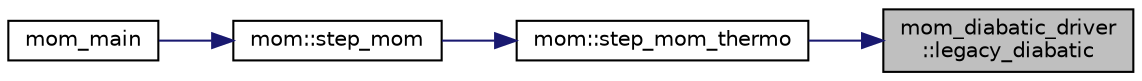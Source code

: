 digraph "mom_diabatic_driver::legacy_diabatic"
{
 // INTERACTIVE_SVG=YES
 // LATEX_PDF_SIZE
  edge [fontname="Helvetica",fontsize="10",labelfontname="Helvetica",labelfontsize="10"];
  node [fontname="Helvetica",fontsize="10",shape=record];
  rankdir="RL";
  Node1 [label="mom_diabatic_driver\l::legacy_diabatic",height=0.2,width=0.4,color="black", fillcolor="grey75", style="filled", fontcolor="black",tooltip="Imposes the diapycnal mass fluxes and the accompanying diapycnal advection of momentum and tracers us..."];
  Node1 -> Node2 [dir="back",color="midnightblue",fontsize="10",style="solid",fontname="Helvetica"];
  Node2 [label="mom::step_mom_thermo",height=0.2,width=0.4,color="black", fillcolor="white", style="filled",URL="$namespacemom.html#a1a81ea749a309f10f5c3c7a17efa3606",tooltip="MOM_step_thermo orchestrates the thermodynamic time stepping and vertical remapping,..."];
  Node2 -> Node3 [dir="back",color="midnightblue",fontsize="10",style="solid",fontname="Helvetica"];
  Node3 [label="mom::step_mom",height=0.2,width=0.4,color="black", fillcolor="white", style="filled",URL="$namespacemom.html#a972730596703580d4646320f2c9085a5",tooltip="This subroutine orchestrates the time stepping of MOM. The adiabatic dynamics are stepped by calls to..."];
  Node3 -> Node4 [dir="back",color="midnightblue",fontsize="10",style="solid",fontname="Helvetica"];
  Node4 [label="mom_main",height=0.2,width=0.4,color="black", fillcolor="white", style="filled",URL="$MOM__driver_8F90.html#a08fffeb2d8e8acbf9ed4609be6d258c6",tooltip=" "];
}
